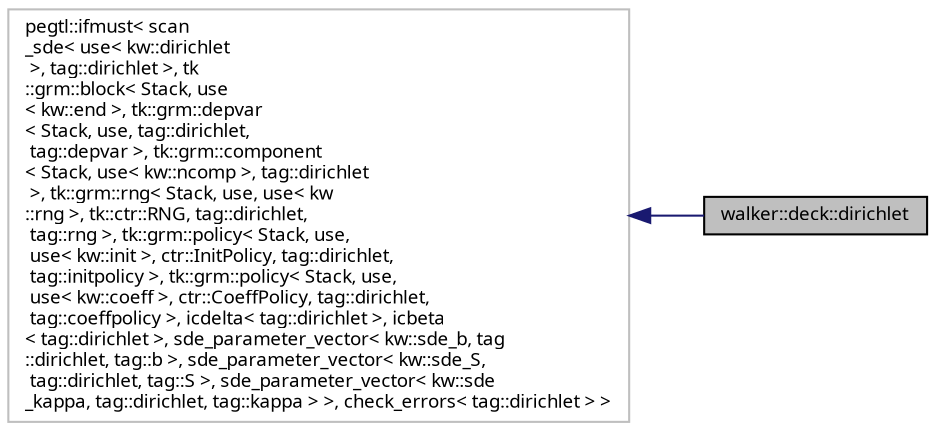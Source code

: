digraph "walker::deck::dirichlet"
{
 // INTERACTIVE_SVG=YES
  bgcolor="transparent";
  edge [fontname="sans-serif",fontsize="9",labelfontname="sans-serif",labelfontsize="9"];
  node [fontname="sans-serif",fontsize="9",shape=record];
  rankdir="LR";
  Node1 [label="walker::deck::dirichlet",height=0.2,width=0.4,color="black", fillcolor="grey75", style="filled", fontcolor="black"];
  Node2 -> Node1 [dir="back",color="midnightblue",fontsize="9",style="solid",fontname="sans-serif"];
  Node2 [label="pegtl::ifmust\< scan\l_sde\< use\< kw::dirichlet\l \>, tag::dirichlet \>, tk\l::grm::block\< Stack, use\l\< kw::end \>, tk::grm::depvar\l\< Stack, use, tag::dirichlet,\l tag::depvar \>, tk::grm::component\l\< Stack, use\< kw::ncomp \>, tag::dirichlet\l \>, tk::grm::rng\< Stack, use, use\< kw\l::rng \>, tk::ctr::RNG, tag::dirichlet,\l tag::rng \>, tk::grm::policy\< Stack, use,\l use\< kw::init \>, ctr::InitPolicy, tag::dirichlet,\l tag::initpolicy \>, tk::grm::policy\< Stack, use,\l use\< kw::coeff \>, ctr::CoeffPolicy, tag::dirichlet,\l tag::coeffpolicy \>, icdelta\< tag::dirichlet \>, icbeta\l\< tag::dirichlet \>, sde_parameter_vector\< kw::sde_b, tag\l::dirichlet, tag::b \>, sde_parameter_vector\< kw::sde_S,\l tag::dirichlet, tag::S \>, sde_parameter_vector\< kw::sde\l_kappa, tag::dirichlet, tag::kappa \> \>, check_errors\< tag::dirichlet \> \>",height=0.2,width=0.4,color="grey75"];
}
